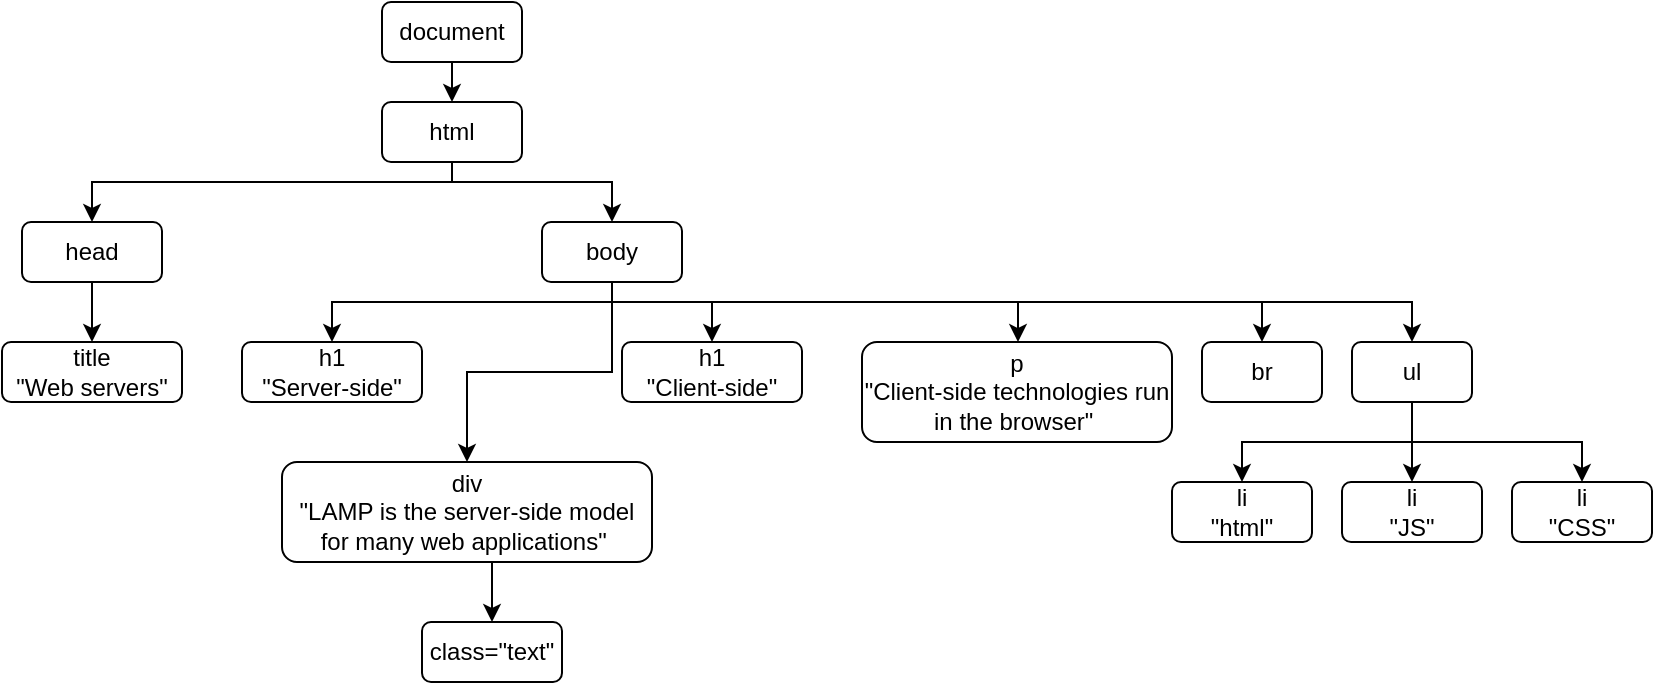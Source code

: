 <mxfile version="12.1.3" type="github" pages="1">
  <diagram id="7iYxX20V9NYHFFovucrL" name="Page-1">
    <mxGraphModel dx="522" dy="368" grid="1" gridSize="10" guides="1" tooltips="1" connect="1" arrows="1" fold="1" page="1" pageScale="1" pageWidth="850" pageHeight="1100" math="0" shadow="0">
      <root>
        <mxCell id="0"/>
        <mxCell id="1" parent="0"/>
        <mxCell id="UbelD7YlK1ilenWH16iY-14" style="edgeStyle=orthogonalEdgeStyle;rounded=0;orthogonalLoop=1;jettySize=auto;html=1;exitX=0.5;exitY=1;exitDx=0;exitDy=0;entryX=0.5;entryY=0;entryDx=0;entryDy=0;" edge="1" parent="1" source="UbelD7YlK1ilenWH16iY-1" target="UbelD7YlK1ilenWH16iY-2">
          <mxGeometry relative="1" as="geometry"/>
        </mxCell>
        <mxCell id="UbelD7YlK1ilenWH16iY-1" value="document" style="rounded=1;whiteSpace=wrap;html=1;" vertex="1" parent="1">
          <mxGeometry x="210" y="40" width="70" height="30" as="geometry"/>
        </mxCell>
        <mxCell id="UbelD7YlK1ilenWH16iY-9" style="edgeStyle=orthogonalEdgeStyle;rounded=0;orthogonalLoop=1;jettySize=auto;html=1;exitX=0.5;exitY=1;exitDx=0;exitDy=0;entryX=0.5;entryY=0;entryDx=0;entryDy=0;" edge="1" parent="1" source="UbelD7YlK1ilenWH16iY-2" target="UbelD7YlK1ilenWH16iY-3">
          <mxGeometry relative="1" as="geometry">
            <Array as="points">
              <mxPoint x="245" y="130"/>
              <mxPoint x="65" y="130"/>
            </Array>
          </mxGeometry>
        </mxCell>
        <mxCell id="UbelD7YlK1ilenWH16iY-13" style="edgeStyle=orthogonalEdgeStyle;rounded=0;orthogonalLoop=1;jettySize=auto;html=1;exitX=0.5;exitY=1;exitDx=0;exitDy=0;entryX=0.5;entryY=0;entryDx=0;entryDy=0;" edge="1" parent="1" source="UbelD7YlK1ilenWH16iY-2" target="UbelD7YlK1ilenWH16iY-4">
          <mxGeometry relative="1" as="geometry">
            <Array as="points">
              <mxPoint x="245" y="130"/>
              <mxPoint x="325" y="130"/>
            </Array>
          </mxGeometry>
        </mxCell>
        <mxCell id="UbelD7YlK1ilenWH16iY-2" value="html" style="rounded=1;whiteSpace=wrap;html=1;" vertex="1" parent="1">
          <mxGeometry x="210" y="90" width="70" height="30" as="geometry"/>
        </mxCell>
        <mxCell id="UbelD7YlK1ilenWH16iY-7" style="edgeStyle=orthogonalEdgeStyle;rounded=0;orthogonalLoop=1;jettySize=auto;html=1;exitX=0.5;exitY=1;exitDx=0;exitDy=0;entryX=0.5;entryY=0;entryDx=0;entryDy=0;" edge="1" parent="1" source="UbelD7YlK1ilenWH16iY-3" target="UbelD7YlK1ilenWH16iY-5">
          <mxGeometry relative="1" as="geometry"/>
        </mxCell>
        <mxCell id="UbelD7YlK1ilenWH16iY-3" value="head" style="rounded=1;whiteSpace=wrap;html=1;" vertex="1" parent="1">
          <mxGeometry x="30" y="150" width="70" height="30" as="geometry"/>
        </mxCell>
        <mxCell id="UbelD7YlK1ilenWH16iY-17" style="edgeStyle=orthogonalEdgeStyle;rounded=0;orthogonalLoop=1;jettySize=auto;html=1;exitX=0.5;exitY=1;exitDx=0;exitDy=0;entryX=0.5;entryY=0;entryDx=0;entryDy=0;" edge="1" parent="1" source="UbelD7YlK1ilenWH16iY-4" target="UbelD7YlK1ilenWH16iY-6">
          <mxGeometry relative="1" as="geometry">
            <Array as="points">
              <mxPoint x="325" y="190"/>
              <mxPoint x="185" y="190"/>
            </Array>
          </mxGeometry>
        </mxCell>
        <mxCell id="UbelD7YlK1ilenWH16iY-18" style="edgeStyle=orthogonalEdgeStyle;rounded=0;orthogonalLoop=1;jettySize=auto;html=1;exitX=0.5;exitY=1;exitDx=0;exitDy=0;entryX=0.5;entryY=0;entryDx=0;entryDy=0;" edge="1" parent="1" source="UbelD7YlK1ilenWH16iY-4" target="UbelD7YlK1ilenWH16iY-15">
          <mxGeometry relative="1" as="geometry">
            <Array as="points">
              <mxPoint x="325" y="190"/>
              <mxPoint x="375" y="190"/>
            </Array>
          </mxGeometry>
        </mxCell>
        <mxCell id="UbelD7YlK1ilenWH16iY-52" style="edgeStyle=orthogonalEdgeStyle;rounded=0;orthogonalLoop=1;jettySize=auto;html=1;exitX=0.5;exitY=1;exitDx=0;exitDy=0;" edge="1" parent="1" source="UbelD7YlK1ilenWH16iY-4" target="UbelD7YlK1ilenWH16iY-19">
          <mxGeometry relative="1" as="geometry"/>
        </mxCell>
        <mxCell id="UbelD7YlK1ilenWH16iY-53" style="edgeStyle=orthogonalEdgeStyle;rounded=0;orthogonalLoop=1;jettySize=auto;html=1;exitX=0.5;exitY=1;exitDx=0;exitDy=0;" edge="1" parent="1" source="UbelD7YlK1ilenWH16iY-4" target="UbelD7YlK1ilenWH16iY-38">
          <mxGeometry relative="1" as="geometry">
            <Array as="points">
              <mxPoint x="325" y="190"/>
              <mxPoint x="528" y="190"/>
            </Array>
          </mxGeometry>
        </mxCell>
        <mxCell id="UbelD7YlK1ilenWH16iY-55" style="edgeStyle=orthogonalEdgeStyle;rounded=0;orthogonalLoop=1;jettySize=auto;html=1;exitX=0.5;exitY=1;exitDx=0;exitDy=0;entryX=0.5;entryY=0;entryDx=0;entryDy=0;" edge="1" parent="1" source="UbelD7YlK1ilenWH16iY-4" target="UbelD7YlK1ilenWH16iY-39">
          <mxGeometry relative="1" as="geometry">
            <Array as="points">
              <mxPoint x="325" y="190"/>
              <mxPoint x="650" y="190"/>
            </Array>
          </mxGeometry>
        </mxCell>
        <mxCell id="UbelD7YlK1ilenWH16iY-56" style="edgeStyle=orthogonalEdgeStyle;rounded=0;orthogonalLoop=1;jettySize=auto;html=1;exitX=0.5;exitY=1;exitDx=0;exitDy=0;" edge="1" parent="1" source="UbelD7YlK1ilenWH16iY-4" target="UbelD7YlK1ilenWH16iY-24">
          <mxGeometry relative="1" as="geometry">
            <Array as="points">
              <mxPoint x="325" y="190"/>
              <mxPoint x="725" y="190"/>
            </Array>
          </mxGeometry>
        </mxCell>
        <mxCell id="UbelD7YlK1ilenWH16iY-4" value="body" style="rounded=1;whiteSpace=wrap;html=1;" vertex="1" parent="1">
          <mxGeometry x="290" y="150" width="70" height="30" as="geometry"/>
        </mxCell>
        <mxCell id="UbelD7YlK1ilenWH16iY-5" value="title&lt;br&gt;&quot;Web servers&quot;" style="rounded=1;whiteSpace=wrap;html=1;" vertex="1" parent="1">
          <mxGeometry x="20" y="210" width="90" height="30" as="geometry"/>
        </mxCell>
        <mxCell id="UbelD7YlK1ilenWH16iY-6" value="h1&lt;br&gt;&quot;Server-side&quot;" style="rounded=1;whiteSpace=wrap;html=1;" vertex="1" parent="1">
          <mxGeometry x="140" y="210" width="90" height="30" as="geometry"/>
        </mxCell>
        <mxCell id="UbelD7YlK1ilenWH16iY-48" style="edgeStyle=orthogonalEdgeStyle;rounded=0;orthogonalLoop=1;jettySize=auto;html=1;exitX=0.5;exitY=1;exitDx=0;exitDy=0;entryX=0.5;entryY=0;entryDx=0;entryDy=0;" edge="1" parent="1" source="UbelD7YlK1ilenWH16iY-19" target="UbelD7YlK1ilenWH16iY-47">
          <mxGeometry relative="1" as="geometry"/>
        </mxCell>
        <mxCell id="UbelD7YlK1ilenWH16iY-19" value="div&lt;br&gt;&quot;LAMP is the server-side model for many web applications&quot;&amp;nbsp;" style="rounded=1;whiteSpace=wrap;html=1;" vertex="1" parent="1">
          <mxGeometry x="160" y="270" width="185" height="50" as="geometry"/>
        </mxCell>
        <mxCell id="UbelD7YlK1ilenWH16iY-15" value="h1&lt;br&gt;&quot;Client-side&quot;" style="rounded=1;whiteSpace=wrap;html=1;" vertex="1" parent="1">
          <mxGeometry x="330" y="210" width="90" height="30" as="geometry"/>
        </mxCell>
        <mxCell id="UbelD7YlK1ilenWH16iY-27" style="edgeStyle=orthogonalEdgeStyle;rounded=0;orthogonalLoop=1;jettySize=auto;html=1;exitX=0.5;exitY=1;exitDx=0;exitDy=0;entryX=0.5;entryY=0;entryDx=0;entryDy=0;" edge="1" parent="1" source="UbelD7YlK1ilenWH16iY-24" target="UbelD7YlK1ilenWH16iY-26">
          <mxGeometry relative="1" as="geometry"/>
        </mxCell>
        <mxCell id="UbelD7YlK1ilenWH16iY-30" style="edgeStyle=orthogonalEdgeStyle;rounded=0;orthogonalLoop=1;jettySize=auto;html=1;exitX=0.5;exitY=1;exitDx=0;exitDy=0;entryX=0.5;entryY=0;entryDx=0;entryDy=0;" edge="1" parent="1" source="UbelD7YlK1ilenWH16iY-24" target="UbelD7YlK1ilenWH16iY-28">
          <mxGeometry relative="1" as="geometry"/>
        </mxCell>
        <mxCell id="UbelD7YlK1ilenWH16iY-31" style="edgeStyle=orthogonalEdgeStyle;rounded=0;orthogonalLoop=1;jettySize=auto;html=1;exitX=0.5;exitY=1;exitDx=0;exitDy=0;entryX=0.5;entryY=0;entryDx=0;entryDy=0;" edge="1" parent="1" source="UbelD7YlK1ilenWH16iY-24" target="UbelD7YlK1ilenWH16iY-29">
          <mxGeometry relative="1" as="geometry"/>
        </mxCell>
        <mxCell id="UbelD7YlK1ilenWH16iY-24" value="ul" style="rounded=1;whiteSpace=wrap;html=1;" vertex="1" parent="1">
          <mxGeometry x="695" y="210" width="60" height="30" as="geometry"/>
        </mxCell>
        <mxCell id="UbelD7YlK1ilenWH16iY-26" value="li&lt;br&gt;&quot;html&quot;" style="rounded=1;whiteSpace=wrap;html=1;" vertex="1" parent="1">
          <mxGeometry x="605" y="280" width="70" height="30" as="geometry"/>
        </mxCell>
        <mxCell id="UbelD7YlK1ilenWH16iY-28" value="li&lt;br&gt;&quot;JS&quot;" style="rounded=1;whiteSpace=wrap;html=1;" vertex="1" parent="1">
          <mxGeometry x="690" y="280" width="70" height="30" as="geometry"/>
        </mxCell>
        <mxCell id="UbelD7YlK1ilenWH16iY-29" value="li&lt;br&gt;&quot;CSS&quot;" style="rounded=1;whiteSpace=wrap;html=1;" vertex="1" parent="1">
          <mxGeometry x="775" y="280" width="70" height="30" as="geometry"/>
        </mxCell>
        <mxCell id="UbelD7YlK1ilenWH16iY-38" value="p&lt;br&gt;&quot;Client-side technologies run in the browser&quot;&amp;nbsp;" style="rounded=1;whiteSpace=wrap;html=1;" vertex="1" parent="1">
          <mxGeometry x="450" y="210" width="155" height="50" as="geometry"/>
        </mxCell>
        <mxCell id="UbelD7YlK1ilenWH16iY-39" value="br" style="rounded=1;whiteSpace=wrap;html=1;" vertex="1" parent="1">
          <mxGeometry x="620" y="210" width="60" height="30" as="geometry"/>
        </mxCell>
        <mxCell id="UbelD7YlK1ilenWH16iY-47" value="class=&quot;text&quot;" style="rounded=1;whiteSpace=wrap;html=1;" vertex="1" parent="1">
          <mxGeometry x="230" y="350" width="70" height="30" as="geometry"/>
        </mxCell>
      </root>
    </mxGraphModel>
  </diagram>
</mxfile>

